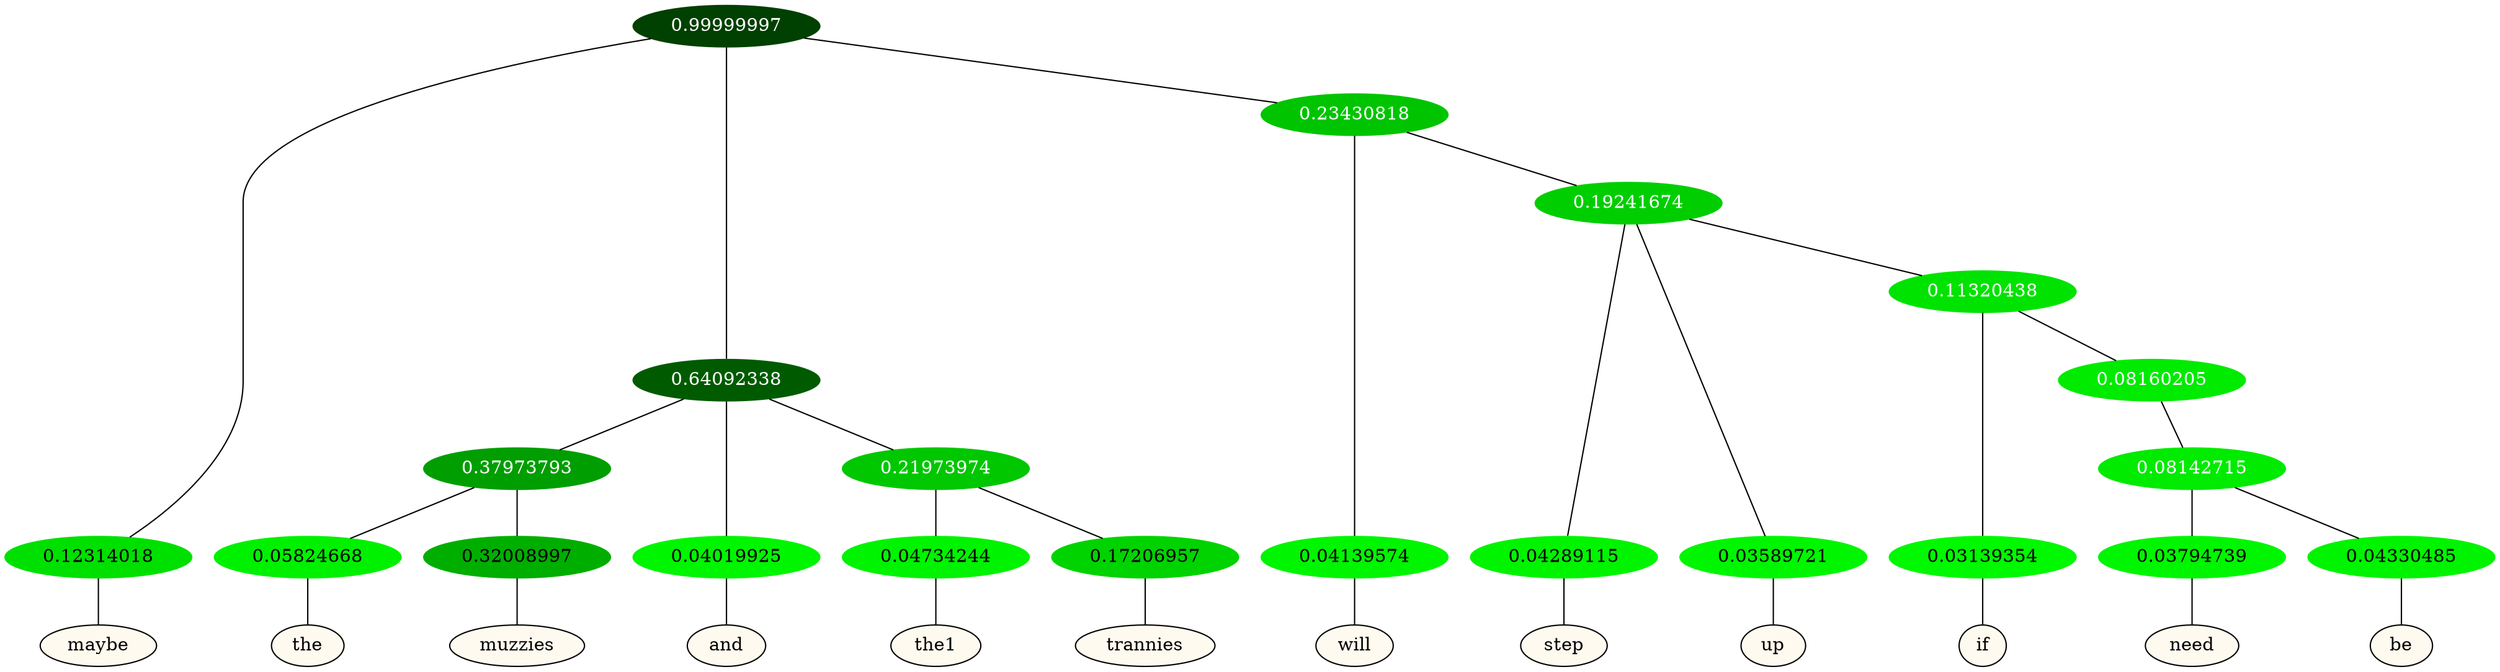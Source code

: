 graph {
	node [format=png height=0.15 nodesep=0.001 ordering=out overlap=prism overlap_scaling=0.01 ranksep=0.001 ratio=0.2 style=filled width=0.15]
	{
		rank=same
		a_w_1 [label=maybe color=black fillcolor=floralwhite style="filled,solid"]
		a_w_9 [label=the color=black fillcolor=floralwhite style="filled,solid"]
		a_w_10 [label=muzzies color=black fillcolor=floralwhite style="filled,solid"]
		a_w_5 [label=and color=black fillcolor=floralwhite style="filled,solid"]
		a_w_11 [label=the1 color=black fillcolor=floralwhite style="filled,solid"]
		a_w_12 [label=trannies color=black fillcolor=floralwhite style="filled,solid"]
		a_w_7 [label=will color=black fillcolor=floralwhite style="filled,solid"]
		a_w_13 [label=step color=black fillcolor=floralwhite style="filled,solid"]
		a_w_14 [label=up color=black fillcolor=floralwhite style="filled,solid"]
		a_w_16 [label=if color=black fillcolor=floralwhite style="filled,solid"]
		a_w_19 [label=need color=black fillcolor=floralwhite style="filled,solid"]
		a_w_20 [label=be color=black fillcolor=floralwhite style="filled,solid"]
	}
	a_n_1 -- a_w_1
	a_n_9 -- a_w_9
	a_n_10 -- a_w_10
	a_n_5 -- a_w_5
	a_n_11 -- a_w_11
	a_n_12 -- a_w_12
	a_n_7 -- a_w_7
	a_n_13 -- a_w_13
	a_n_14 -- a_w_14
	a_n_16 -- a_w_16
	a_n_19 -- a_w_19
	a_n_20 -- a_w_20
	{
		rank=same
		a_n_1 [label=0.12314018 color="0.334 1.000 0.877" fontcolor=black]
		a_n_9 [label=0.05824668 color="0.334 1.000 0.942" fontcolor=black]
		a_n_10 [label=0.32008997 color="0.334 1.000 0.680" fontcolor=black]
		a_n_5 [label=0.04019925 color="0.334 1.000 0.960" fontcolor=black]
		a_n_11 [label=0.04734244 color="0.334 1.000 0.953" fontcolor=black]
		a_n_12 [label=0.17206957 color="0.334 1.000 0.828" fontcolor=black]
		a_n_7 [label=0.04139574 color="0.334 1.000 0.959" fontcolor=black]
		a_n_13 [label=0.04289115 color="0.334 1.000 0.957" fontcolor=black]
		a_n_14 [label=0.03589721 color="0.334 1.000 0.964" fontcolor=black]
		a_n_16 [label=0.03139354 color="0.334 1.000 0.969" fontcolor=black]
		a_n_19 [label=0.03794739 color="0.334 1.000 0.962" fontcolor=black]
		a_n_20 [label=0.04330485 color="0.334 1.000 0.957" fontcolor=black]
	}
	a_n_0 [label=0.99999997 color="0.334 1.000 0.250" fontcolor=grey99]
	a_n_0 -- a_n_1
	a_n_2 [label=0.64092338 color="0.334 1.000 0.359" fontcolor=grey99]
	a_n_0 -- a_n_2
	a_n_3 [label=0.23430818 color="0.334 1.000 0.766" fontcolor=grey99]
	a_n_0 -- a_n_3
	a_n_4 [label=0.37973793 color="0.334 1.000 0.620" fontcolor=grey99]
	a_n_2 -- a_n_4
	a_n_2 -- a_n_5
	a_n_6 [label=0.21973974 color="0.334 1.000 0.780" fontcolor=grey99]
	a_n_2 -- a_n_6
	a_n_3 -- a_n_7
	a_n_8 [label=0.19241674 color="0.334 1.000 0.808" fontcolor=grey99]
	a_n_3 -- a_n_8
	a_n_4 -- a_n_9
	a_n_4 -- a_n_10
	a_n_6 -- a_n_11
	a_n_6 -- a_n_12
	a_n_8 -- a_n_13
	a_n_8 -- a_n_14
	a_n_15 [label=0.11320438 color="0.334 1.000 0.887" fontcolor=grey99]
	a_n_8 -- a_n_15
	a_n_15 -- a_n_16
	a_n_17 [label=0.08160205 color="0.334 1.000 0.918" fontcolor=grey99]
	a_n_15 -- a_n_17
	a_n_18 [label=0.08142715 color="0.334 1.000 0.919" fontcolor=grey99]
	a_n_17 -- a_n_18
	a_n_18 -- a_n_19
	a_n_18 -- a_n_20
}
